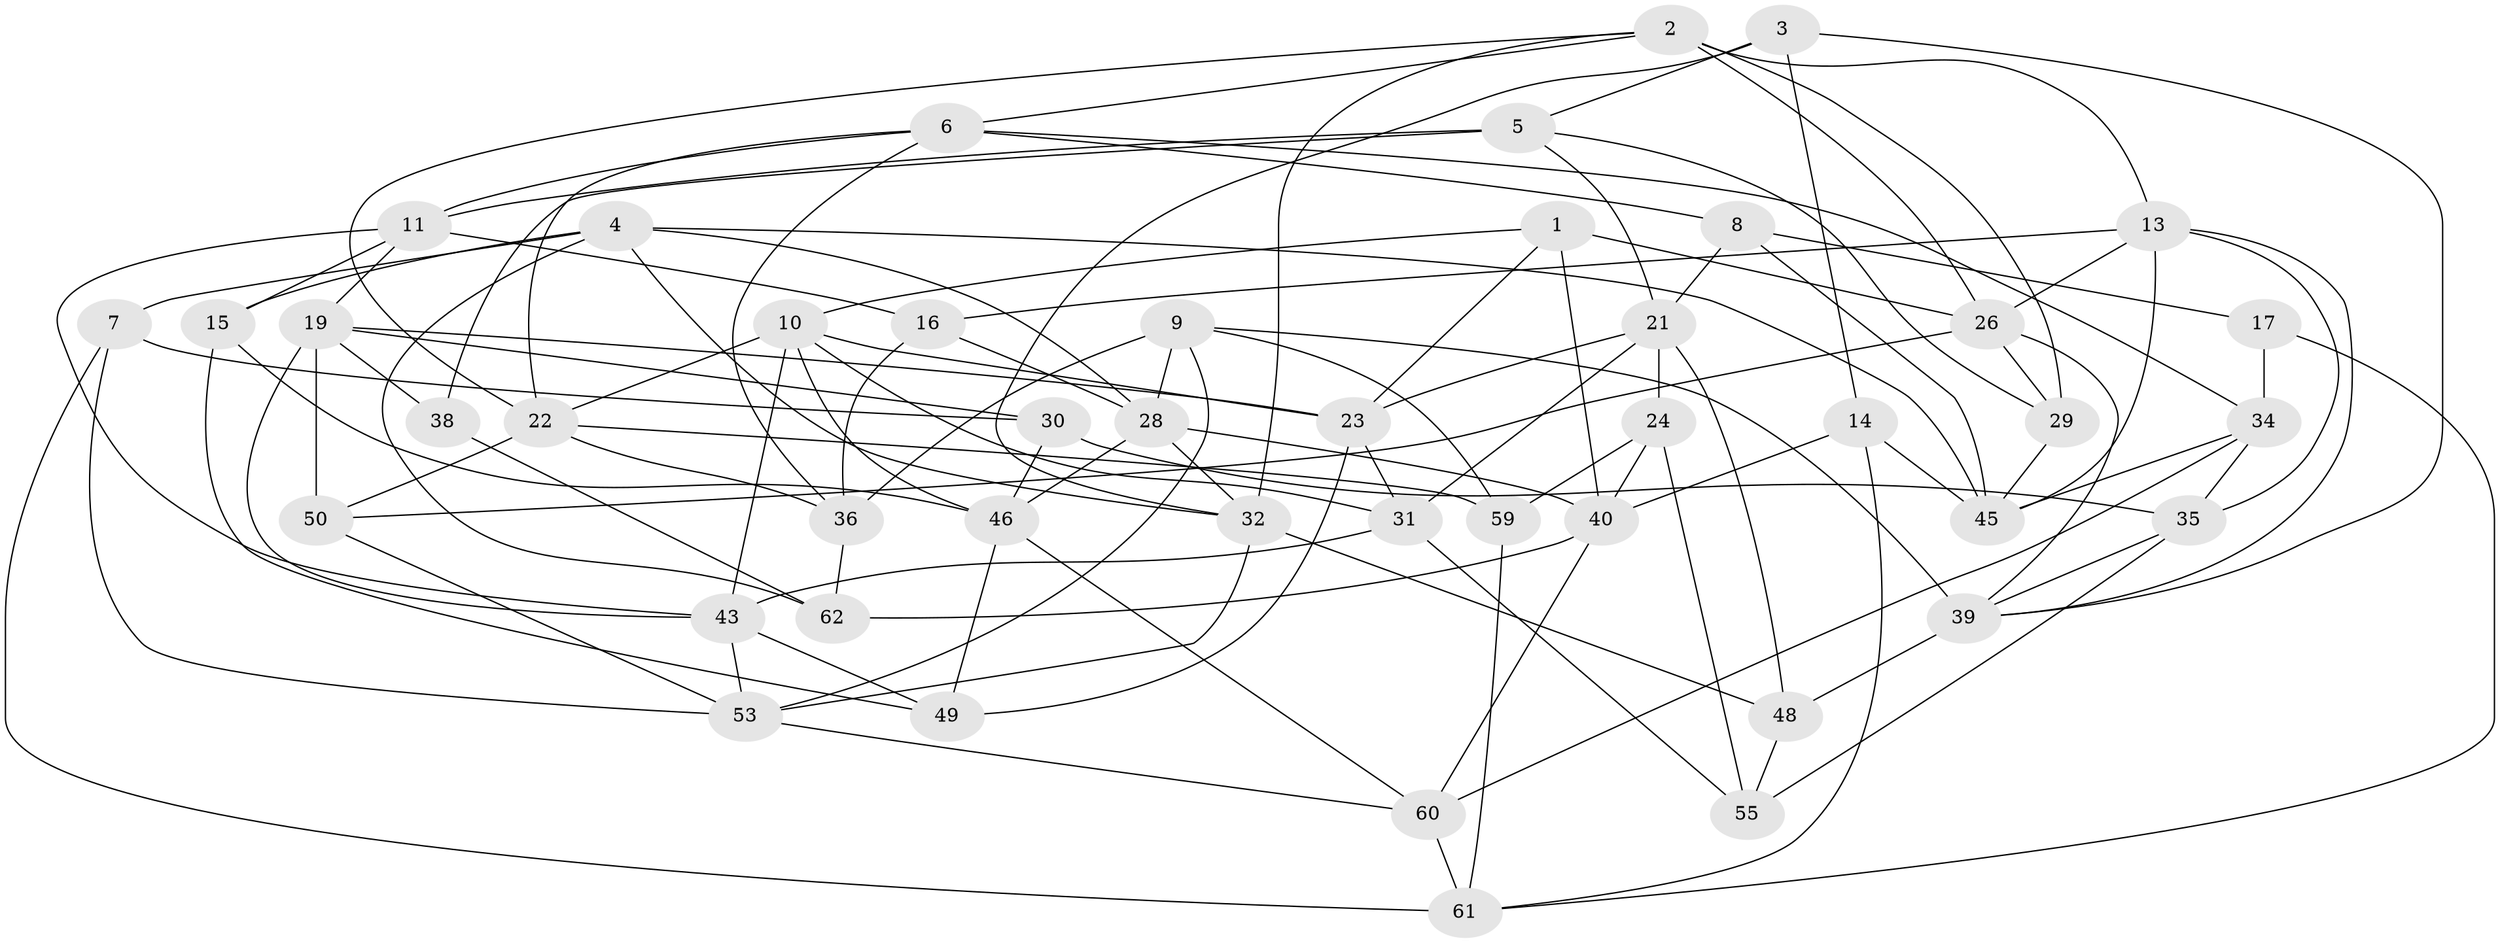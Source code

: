 // Generated by graph-tools (version 1.1) at 2025/52/02/27/25 19:52:33]
// undirected, 45 vertices, 112 edges
graph export_dot {
graph [start="1"]
  node [color=gray90,style=filled];
  1;
  2 [super="+47"];
  3;
  4 [super="+20"];
  5 [super="+18"];
  6 [super="+58"];
  7;
  8;
  9 [super="+33"];
  10 [super="+12"];
  11 [super="+56"];
  13 [super="+25"];
  14;
  15;
  16;
  17;
  19 [super="+70"];
  21 [super="+51"];
  22 [super="+42"];
  23 [super="+27"];
  24;
  26 [super="+37"];
  28 [super="+68"];
  29;
  30;
  31 [super="+73"];
  32 [super="+69"];
  34 [super="+71"];
  35 [super="+65"];
  36 [super="+67"];
  38;
  39 [super="+52"];
  40 [super="+41"];
  43 [super="+44"];
  45 [super="+57"];
  46 [super="+63"];
  48;
  49;
  50;
  53 [super="+54"];
  55 [super="+64"];
  59;
  60 [super="+66"];
  61 [super="+72"];
  62;
  1 -- 23;
  1 -- 26;
  1 -- 10;
  1 -- 40;
  2 -- 32;
  2 -- 6;
  2 -- 13;
  2 -- 26;
  2 -- 29;
  2 -- 22;
  3 -- 39;
  3 -- 14;
  3 -- 32;
  3 -- 5;
  4 -- 32;
  4 -- 62;
  4 -- 15;
  4 -- 45;
  4 -- 7;
  4 -- 28;
  5 -- 21;
  5 -- 38 [weight=2];
  5 -- 11;
  5 -- 29;
  6 -- 36;
  6 -- 8;
  6 -- 11;
  6 -- 22;
  6 -- 34;
  7 -- 30;
  7 -- 61;
  7 -- 53;
  8 -- 45;
  8 -- 17;
  8 -- 21;
  9 -- 59;
  9 -- 36 [weight=2];
  9 -- 28;
  9 -- 53;
  9 -- 39;
  10 -- 31;
  10 -- 22;
  10 -- 46;
  10 -- 23;
  10 -- 43;
  11 -- 15;
  11 -- 19;
  11 -- 16;
  11 -- 43;
  13 -- 39;
  13 -- 26;
  13 -- 16;
  13 -- 45;
  13 -- 35;
  14 -- 45;
  14 -- 61;
  14 -- 40;
  15 -- 46;
  15 -- 49;
  16 -- 36;
  16 -- 28;
  17 -- 34 [weight=2];
  17 -- 61;
  19 -- 50;
  19 -- 23;
  19 -- 38;
  19 -- 30;
  19 -- 43;
  21 -- 48;
  21 -- 24;
  21 -- 23;
  21 -- 31;
  22 -- 59;
  22 -- 50;
  22 -- 36;
  23 -- 49;
  23 -- 31;
  24 -- 40;
  24 -- 59;
  24 -- 55;
  26 -- 50;
  26 -- 29;
  26 -- 39;
  28 -- 46;
  28 -- 40;
  28 -- 32;
  29 -- 45;
  30 -- 46;
  30 -- 35;
  31 -- 43;
  31 -- 55 [weight=2];
  32 -- 48;
  32 -- 53;
  34 -- 35;
  34 -- 45;
  34 -- 60;
  35 -- 39;
  35 -- 55 [weight=2];
  36 -- 62;
  38 -- 62;
  39 -- 48;
  40 -- 60;
  40 -- 62;
  43 -- 53;
  43 -- 49;
  46 -- 49;
  46 -- 60;
  48 -- 55;
  50 -- 53;
  53 -- 60;
  59 -- 61;
  60 -- 61 [weight=2];
}

